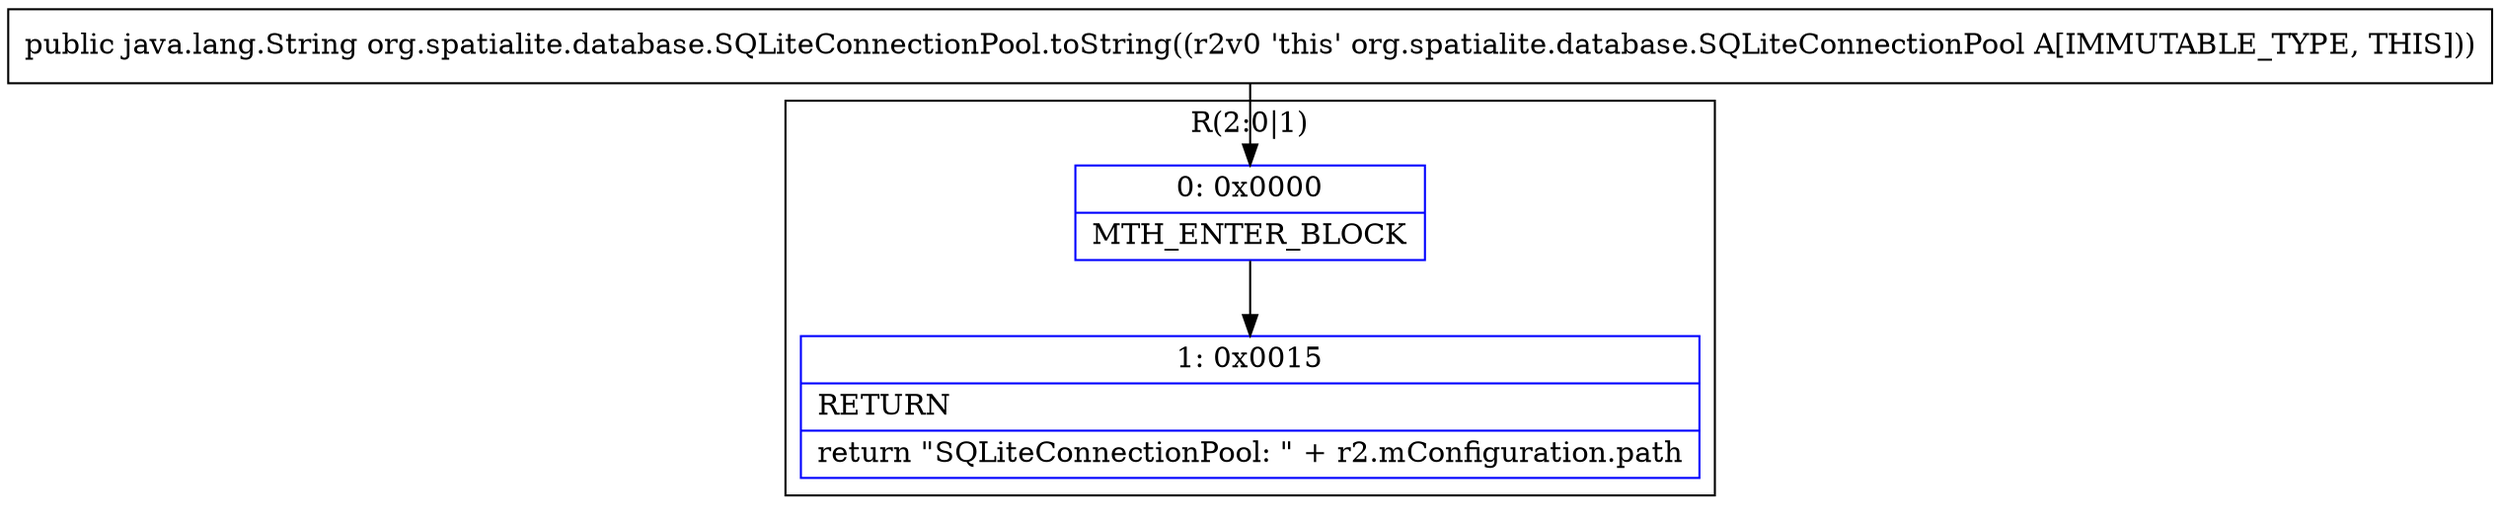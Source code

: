 digraph "CFG fororg.spatialite.database.SQLiteConnectionPool.toString()Ljava\/lang\/String;" {
subgraph cluster_Region_1144425117 {
label = "R(2:0|1)";
node [shape=record,color=blue];
Node_0 [shape=record,label="{0\:\ 0x0000|MTH_ENTER_BLOCK\l}"];
Node_1 [shape=record,label="{1\:\ 0x0015|RETURN\l|return \"SQLiteConnectionPool: \" + r2.mConfiguration.path\l}"];
}
MethodNode[shape=record,label="{public java.lang.String org.spatialite.database.SQLiteConnectionPool.toString((r2v0 'this' org.spatialite.database.SQLiteConnectionPool A[IMMUTABLE_TYPE, THIS])) }"];
MethodNode -> Node_0;
Node_0 -> Node_1;
}

